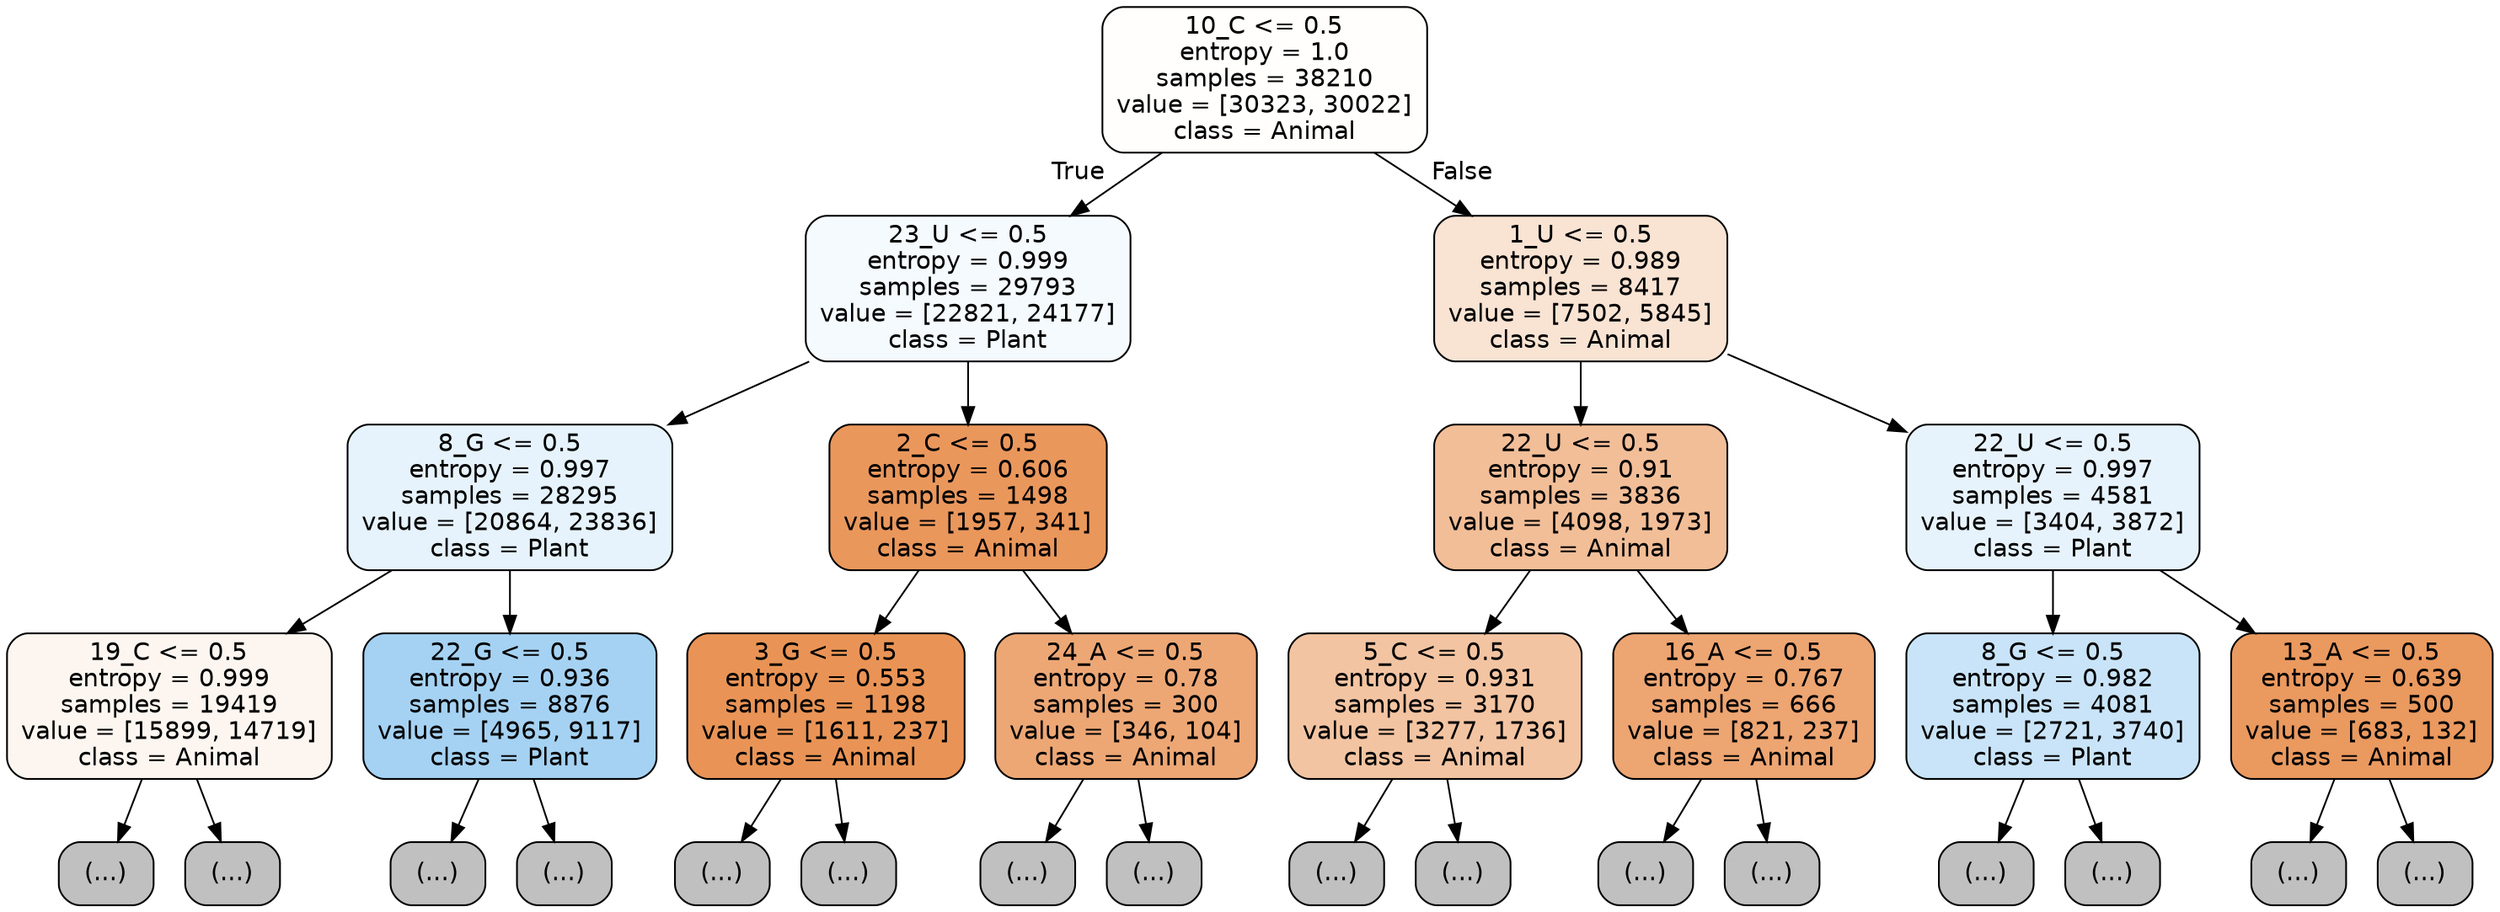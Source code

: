 digraph Tree {
node [shape=box, style="filled, rounded", color="black", fontname="helvetica"] ;
edge [fontname="helvetica"] ;
0 [label="10_C <= 0.5\nentropy = 1.0\nsamples = 38210\nvalue = [30323, 30022]\nclass = Animal", fillcolor="#fffefd"] ;
1 [label="23_U <= 0.5\nentropy = 0.999\nsamples = 29793\nvalue = [22821, 24177]\nclass = Plant", fillcolor="#f4fafe"] ;
0 -> 1 [labeldistance=2.5, labelangle=45, headlabel="True"] ;
2 [label="8_G <= 0.5\nentropy = 0.997\nsamples = 28295\nvalue = [20864, 23836]\nclass = Plant", fillcolor="#e6f3fc"] ;
1 -> 2 ;
3 [label="19_C <= 0.5\nentropy = 0.999\nsamples = 19419\nvalue = [15899, 14719]\nclass = Animal", fillcolor="#fdf6f0"] ;
2 -> 3 ;
4 [label="(...)", fillcolor="#C0C0C0"] ;
3 -> 4 ;
7019 [label="(...)", fillcolor="#C0C0C0"] ;
3 -> 7019 ;
9216 [label="22_G <= 0.5\nentropy = 0.936\nsamples = 8876\nvalue = [4965, 9117]\nclass = Plant", fillcolor="#a5d2f3"] ;
2 -> 9216 ;
9217 [label="(...)", fillcolor="#C0C0C0"] ;
9216 -> 9217 ;
12152 [label="(...)", fillcolor="#C0C0C0"] ;
9216 -> 12152 ;
12581 [label="2_C <= 0.5\nentropy = 0.606\nsamples = 1498\nvalue = [1957, 341]\nclass = Animal", fillcolor="#ea975c"] ;
1 -> 12581 ;
12582 [label="3_G <= 0.5\nentropy = 0.553\nsamples = 1198\nvalue = [1611, 237]\nclass = Animal", fillcolor="#e99456"] ;
12581 -> 12582 ;
12583 [label="(...)", fillcolor="#C0C0C0"] ;
12582 -> 12583 ;
12894 [label="(...)", fillcolor="#C0C0C0"] ;
12582 -> 12894 ;
13003 [label="24_A <= 0.5\nentropy = 0.78\nsamples = 300\nvalue = [346, 104]\nclass = Animal", fillcolor="#eda775"] ;
12581 -> 13003 ;
13004 [label="(...)", fillcolor="#C0C0C0"] ;
13003 -> 13004 ;
13099 [label="(...)", fillcolor="#C0C0C0"] ;
13003 -> 13099 ;
13114 [label="1_U <= 0.5\nentropy = 0.989\nsamples = 8417\nvalue = [7502, 5845]\nclass = Animal", fillcolor="#f9e3d3"] ;
0 -> 13114 [labeldistance=2.5, labelangle=-45, headlabel="False"] ;
13115 [label="22_U <= 0.5\nentropy = 0.91\nsamples = 3836\nvalue = [4098, 1973]\nclass = Animal", fillcolor="#f2be98"] ;
13114 -> 13115 ;
13116 [label="5_C <= 0.5\nentropy = 0.931\nsamples = 3170\nvalue = [3277, 1736]\nclass = Animal", fillcolor="#f3c4a2"] ;
13115 -> 13116 ;
13117 [label="(...)", fillcolor="#C0C0C0"] ;
13116 -> 13117 ;
14496 [label="(...)", fillcolor="#C0C0C0"] ;
13116 -> 14496 ;
14919 [label="16_A <= 0.5\nentropy = 0.767\nsamples = 666\nvalue = [821, 237]\nclass = Animal", fillcolor="#eda572"] ;
13115 -> 14919 ;
14920 [label="(...)", fillcolor="#C0C0C0"] ;
14919 -> 14920 ;
15115 [label="(...)", fillcolor="#C0C0C0"] ;
14919 -> 15115 ;
15170 [label="22_U <= 0.5\nentropy = 0.997\nsamples = 4581\nvalue = [3404, 3872]\nclass = Plant", fillcolor="#e7f3fc"] ;
13114 -> 15170 ;
15171 [label="8_G <= 0.5\nentropy = 0.982\nsamples = 4081\nvalue = [2721, 3740]\nclass = Plant", fillcolor="#c9e4f8"] ;
15170 -> 15171 ;
15172 [label="(...)", fillcolor="#C0C0C0"] ;
15171 -> 15172 ;
16129 [label="(...)", fillcolor="#C0C0C0"] ;
15171 -> 16129 ;
16518 [label="13_A <= 0.5\nentropy = 0.639\nsamples = 500\nvalue = [683, 132]\nclass = Animal", fillcolor="#ea995f"] ;
15170 -> 16518 ;
16519 [label="(...)", fillcolor="#C0C0C0"] ;
16518 -> 16519 ;
16672 [label="(...)", fillcolor="#C0C0C0"] ;
16518 -> 16672 ;
}